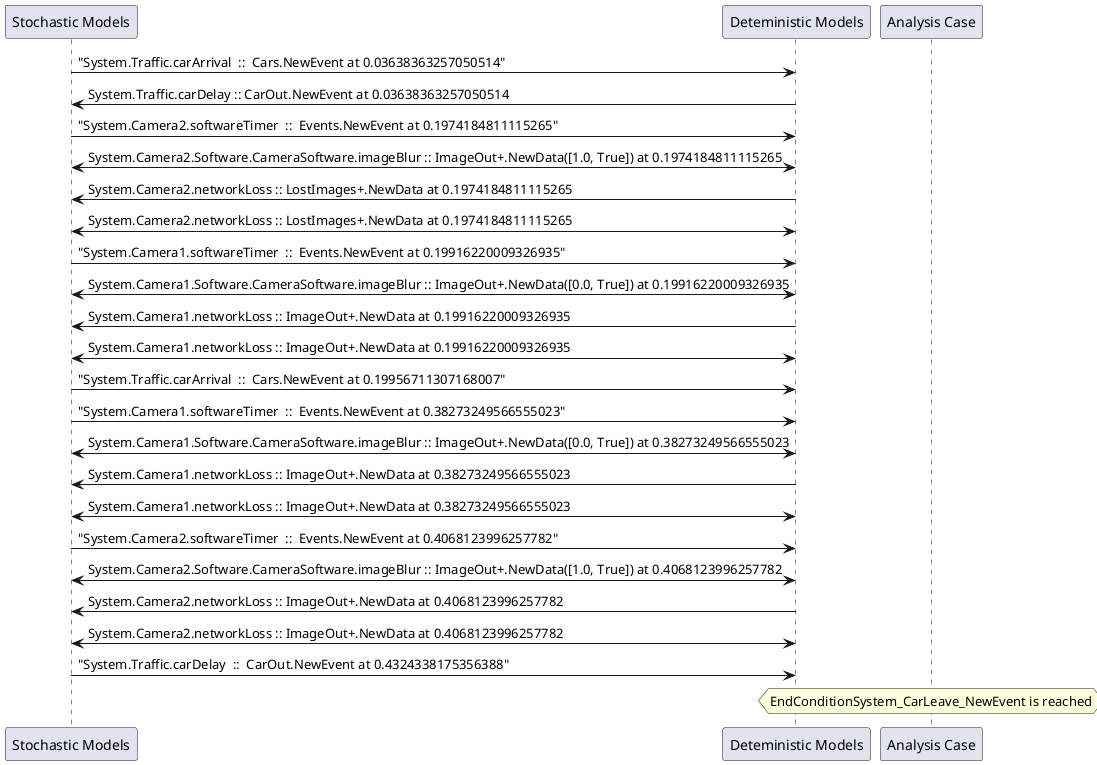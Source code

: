 
	@startuml
	participant "Stochastic Models" as stochmodel
	participant "Deteministic Models" as detmodel
	participant "Analysis Case" as analysis
	{10026_stop} stochmodel -> detmodel : "System.Traffic.carArrival  ::  Cars.NewEvent at 0.03638363257050514"
{10038_start} detmodel -> stochmodel : System.Traffic.carDelay :: CarOut.NewEvent at 0.03638363257050514
{10011_stop} stochmodel -> detmodel : "System.Camera2.softwareTimer  ::  Events.NewEvent at 0.1974184811115265"
detmodel <-> stochmodel : System.Camera2.Software.CameraSoftware.imageBlur :: ImageOut+.NewData([1.0, True]) at 0.1974184811115265
detmodel -> stochmodel : System.Camera2.networkLoss :: LostImages+.NewData at 0.1974184811115265
detmodel <-> stochmodel : System.Camera2.networkLoss :: LostImages+.NewData at 0.1974184811115265
{9995_stop} stochmodel -> detmodel : "System.Camera1.softwareTimer  ::  Events.NewEvent at 0.19916220009326935"
detmodel <-> stochmodel : System.Camera1.Software.CameraSoftware.imageBlur :: ImageOut+.NewData([0.0, True]) at 0.19916220009326935
detmodel -> stochmodel : System.Camera1.networkLoss :: ImageOut+.NewData at 0.19916220009326935
detmodel <-> stochmodel : System.Camera1.networkLoss :: ImageOut+.NewData at 0.19916220009326935
{10027_stop} stochmodel -> detmodel : "System.Traffic.carArrival  ::  Cars.NewEvent at 0.19956711307168007"
{9996_stop} stochmodel -> detmodel : "System.Camera1.softwareTimer  ::  Events.NewEvent at 0.38273249566555023"
detmodel <-> stochmodel : System.Camera1.Software.CameraSoftware.imageBlur :: ImageOut+.NewData([0.0, True]) at 0.38273249566555023
detmodel -> stochmodel : System.Camera1.networkLoss :: ImageOut+.NewData at 0.38273249566555023
detmodel <-> stochmodel : System.Camera1.networkLoss :: ImageOut+.NewData at 0.38273249566555023
{10012_stop} stochmodel -> detmodel : "System.Camera2.softwareTimer  ::  Events.NewEvent at 0.4068123996257782"
detmodel <-> stochmodel : System.Camera2.Software.CameraSoftware.imageBlur :: ImageOut+.NewData([1.0, True]) at 0.4068123996257782
detmodel -> stochmodel : System.Camera2.networkLoss :: ImageOut+.NewData at 0.4068123996257782
detmodel <-> stochmodel : System.Camera2.networkLoss :: ImageOut+.NewData at 0.4068123996257782
{10038_stop} stochmodel -> detmodel : "System.Traffic.carDelay  ::  CarOut.NewEvent at 0.4324338175356388"
{10038_start} <-> {10038_stop} : delay
hnote over analysis 
EndConditionSystem_CarLeave_NewEvent is reached
endnote
@enduml